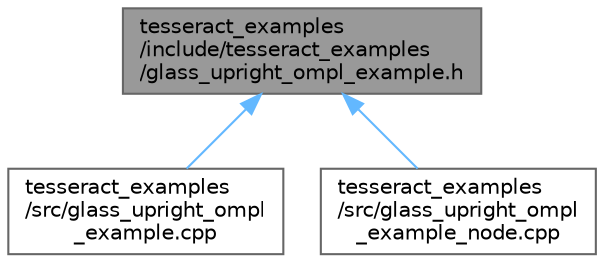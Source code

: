 digraph "tesseract_examples/include/tesseract_examples/glass_upright_ompl_example.h"
{
 // LATEX_PDF_SIZE
  bgcolor="transparent";
  edge [fontname=Helvetica,fontsize=10,labelfontname=Helvetica,labelfontsize=10];
  node [fontname=Helvetica,fontsize=10,shape=box,height=0.2,width=0.4];
  Node1 [label="tesseract_examples\l/include/tesseract_examples\l/glass_upright_ompl_example.h",height=0.2,width=0.4,color="gray40", fillcolor="grey60", style="filled", fontcolor="black",tooltip="An example of a robot with fixed orientation but free to move in cartesian space."];
  Node1 -> Node2 [dir="back",color="steelblue1",style="solid"];
  Node2 [label="tesseract_examples\l/src/glass_upright_ompl\l_example.cpp",height=0.2,width=0.4,color="grey40", fillcolor="white", style="filled",URL="$d6/d0e/glass__upright__ompl__example_8cpp.html",tooltip="Glass upright OMPL example implementation."];
  Node1 -> Node3 [dir="back",color="steelblue1",style="solid"];
  Node3 [label="tesseract_examples\l/src/glass_upright_ompl\l_example_node.cpp",height=0.2,width=0.4,color="grey40", fillcolor="white", style="filled",URL="$d4/def/glass__upright__ompl__example__node_8cpp.html",tooltip="Glass upright OMPL example node."];
}
